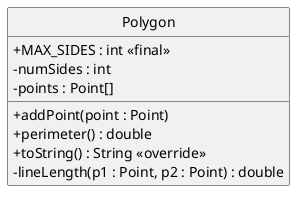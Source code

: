 @startuml
set separator none
skinparam classAttributeIconSize 0
hide circle
class Polygon {
+MAX_SIDES : int <<final>>
-numSides : int
-points : Point[]
+addPoint(point : Point)
+perimeter() : double
+toString() : String <<override>>
-lineLength(p1 : Point, p2 : Point) : double
}
@enduml